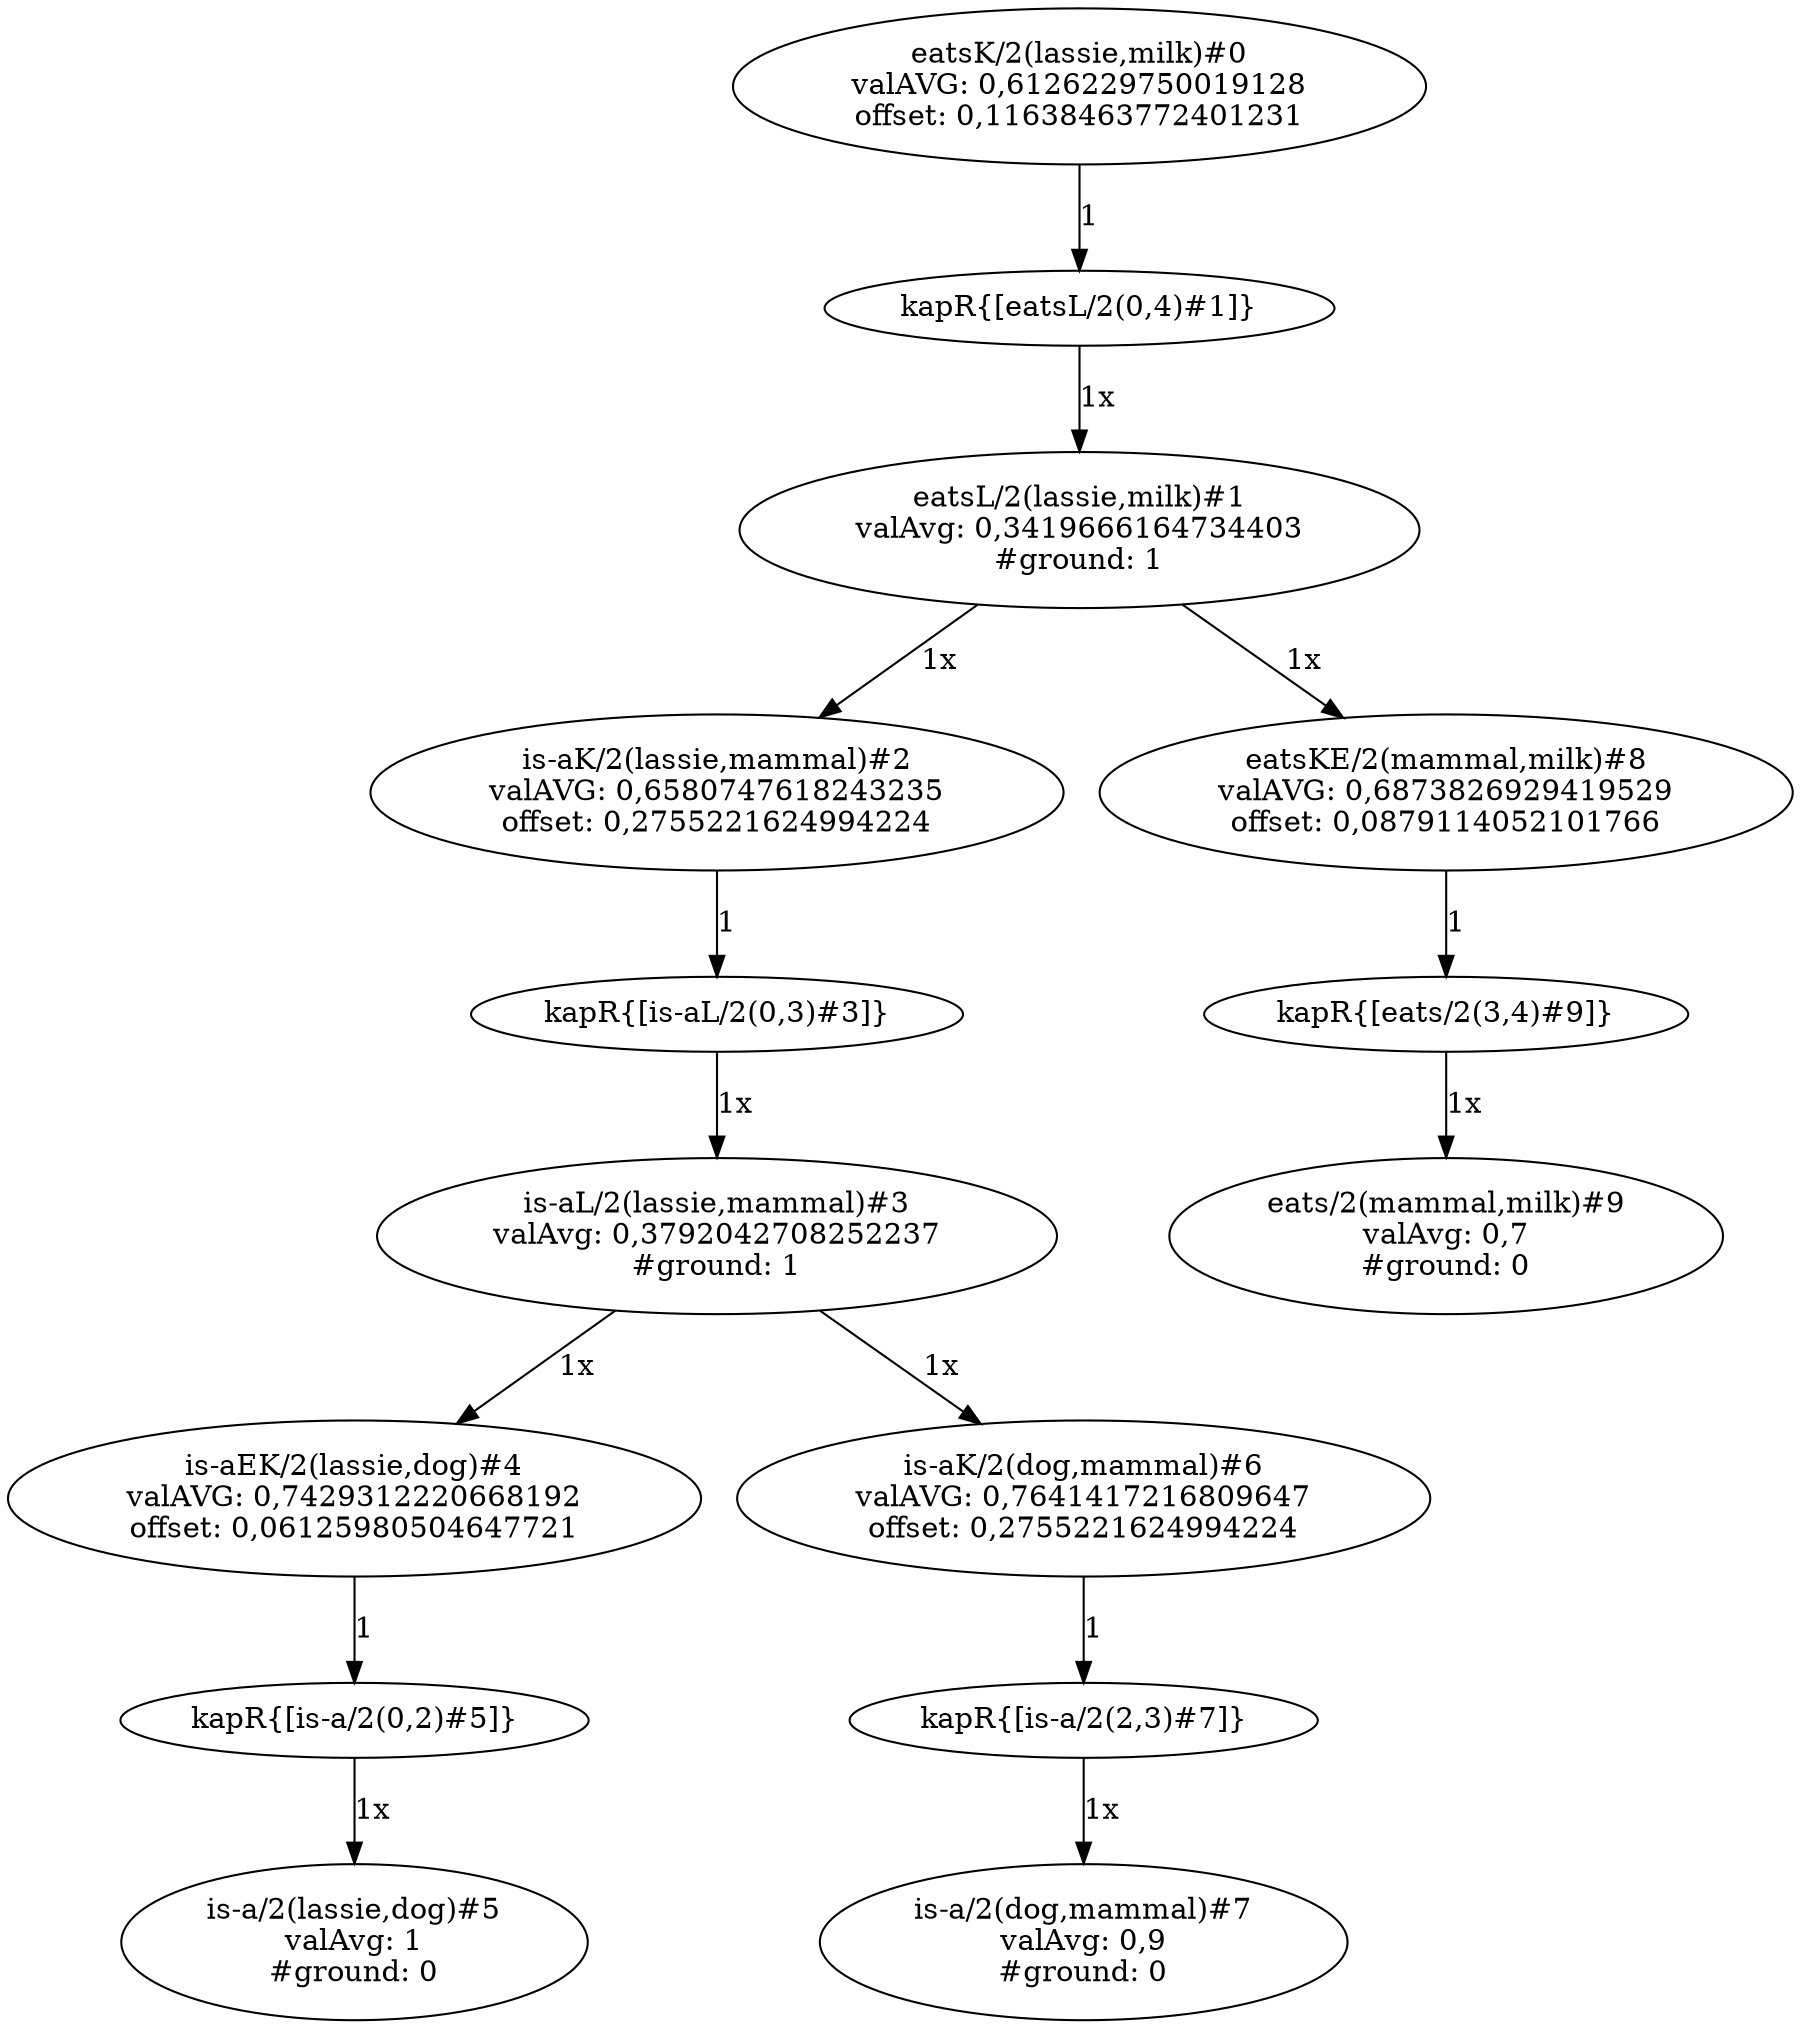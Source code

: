 digraph G {
"eatsK/2(lassie,milk)#0
valAVG: 0,6126229750019128
offset: 0,11638463772401231" -> "kapR{[eatsL/2(0,4)#1]}" [ label = "1" ];
"kapR{[eatsL/2(0,4)#1]}" -> "eatsL/2(lassie,milk)#1
valAvg: 0,3419666164734403
#ground: 1" [ label = "1x" ];
"eatsL/2(lassie,milk)#1
valAvg: 0,3419666164734403
#ground: 1" -> "is-aK/2(lassie,mammal)#2
valAVG: 0,6580747618243235
offset: 0,2755221624994224" [ label = "1x" ];
"is-aK/2(lassie,mammal)#2
valAVG: 0,6580747618243235
offset: 0,2755221624994224" -> "kapR{[is-aL/2(0,3)#3]}" [ label = "1" ];
"kapR{[is-aL/2(0,3)#3]}" -> "is-aL/2(lassie,mammal)#3
valAvg: 0,3792042708252237
#ground: 1" [ label = "1x" ];
"is-aL/2(lassie,mammal)#3
valAvg: 0,3792042708252237
#ground: 1" -> "is-aEK/2(lassie,dog)#4
valAVG: 0,7429312220668192
offset: 0,06125980504647721" [ label = "1x" ];
"is-aEK/2(lassie,dog)#4
valAVG: 0,7429312220668192
offset: 0,06125980504647721" -> "kapR{[is-a/2(0,2)#5]}" [ label = "1" ];
"kapR{[is-a/2(0,2)#5]}" -> "is-a/2(lassie,dog)#5
valAvg: 1
#ground: 0" [ label = "1x" ];
"is-aL/2(lassie,mammal)#3
valAvg: 0,3792042708252237
#ground: 1" -> "is-aK/2(dog,mammal)#6
valAVG: 0,7641417216809647
offset: 0,2755221624994224" [ label = "1x" ];
"is-aK/2(dog,mammal)#6
valAVG: 0,7641417216809647
offset: 0,2755221624994224" -> "kapR{[is-a/2(2,3)#7]}" [ label = "1" ];
"kapR{[is-a/2(2,3)#7]}" -> "is-a/2(dog,mammal)#7
valAvg: 0,9
#ground: 0" [ label = "1x" ];
"eatsL/2(lassie,milk)#1
valAvg: 0,3419666164734403
#ground: 1" -> "eatsKE/2(mammal,milk)#8
valAVG: 0,6873826929419529
offset: 0,0879114052101766" [ label = "1x" ];
"eatsKE/2(mammal,milk)#8
valAVG: 0,6873826929419529
offset: 0,0879114052101766" -> "kapR{[eats/2(3,4)#9]}" [ label = "1" ];
"kapR{[eats/2(3,4)#9]}" -> "eats/2(mammal,milk)#9
valAvg: 0,7
#ground: 0" [ label = "1x" ];
}
